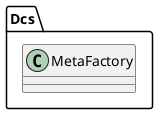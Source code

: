 @startuml

/'
 'UML include file for Dcs.MetaFactory class
 '/

    class Dcs.MetaFactory {
    }

@enduml

@startuml

/'
 'UML include file for Dcs.MetaFactory class
 '/

    class Dcs.MetaFactory {

        +{static} Dcs.MetaFactory app_factory;
        +{static} Gee.ArrayList<Dcs.Factory> factories;
        ----

        +{static} Dcs.MetaFactory get_default

        +{static} static void register_factory (Dcs.Factory factory)
    }

@enduml
